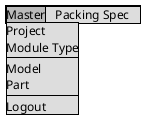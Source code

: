 @startsalt
{+
  {* Master | Packing Spec 
    Master | Project | Module Type | - | Model | Part | - | Logout |
  }
}
@endsalt
